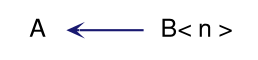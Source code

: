 digraph "Graphical Class Hierarchy"
{
 // LATEX_PDF_SIZE
  bgcolor="transparent";
  edge [fontname="Helvetica,Arial,sans-serif",fontsize=15,labelfontsize=15 arrowhead=open arrowtail=open arrowsize=0.5];
  node [fontname="Helvetica,Arial,sans-serif",fontsize=15,fontsize=12 shape=plaintext];
  rankdir="LR";
  Node0 [label="A",height=0.2,width=0.4,color="black",URL="$structA.html",tooltip="template_parameters"];
  Node0 -> Node1 [dir="back",color="midnightblue",style="solid"];
  Node1 [label="B\< n \>",height=0.2,width=0.4,color="black",URL="$structB.html",tooltip=" "];
}
